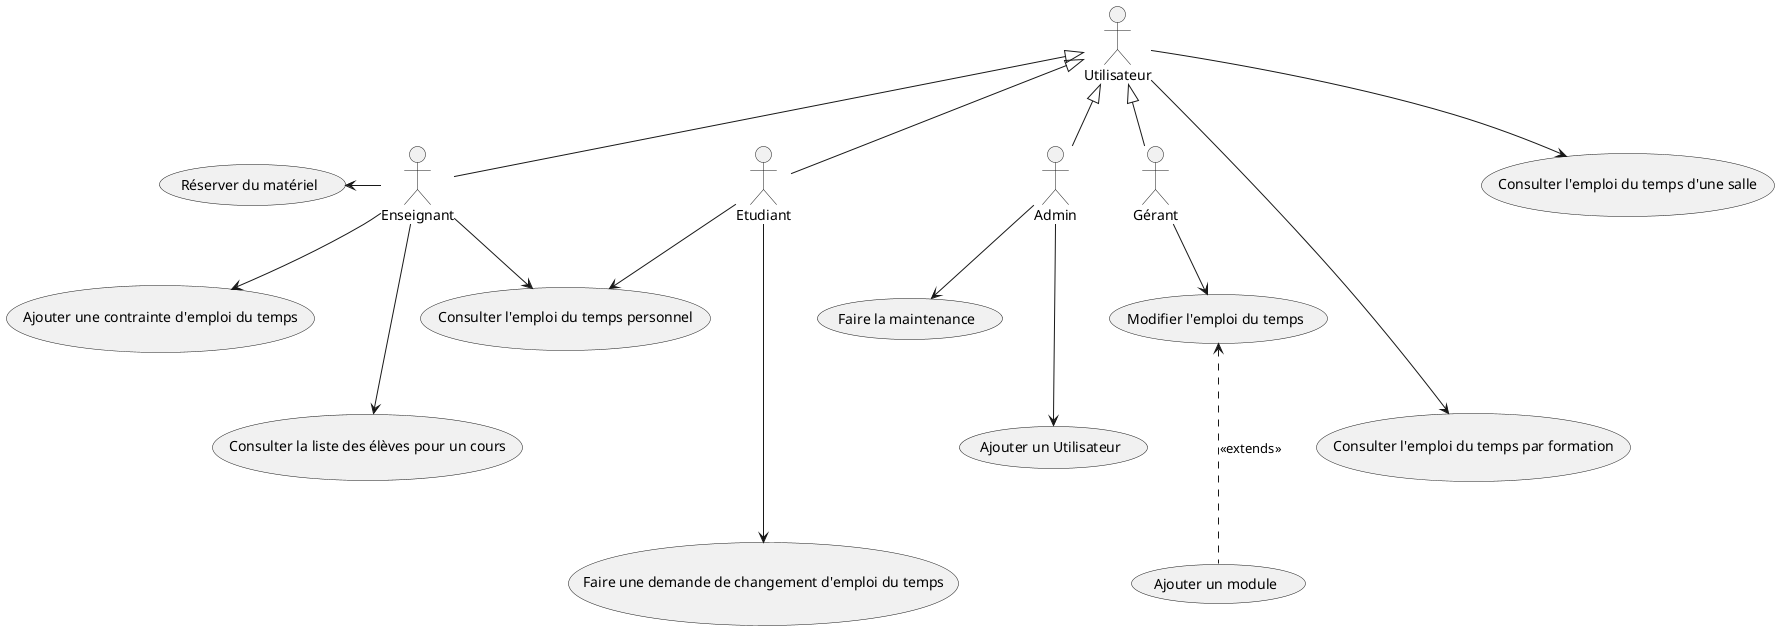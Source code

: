 @startuml 

Enseignant -up-|> Utilisateur
Etudiant -up-|> Utilisateur
Admin -up-|> Utilisateur
Gérant -up-|> Utilisateur

Admin --> (Faire la maintenance)
Gérant --> (Modifier l'emploi du temps)
(Ajouter un module) .up..> (Modifier l'emploi du temps) : <<extends>>
Etudiant --> (Consulter l'emploi du temps personnel)
Enseignant --> (Consulter l'emploi du temps personnel)
Utilisateur ----> (Consulter l'emploi du temps par formation)
Utilisateur --> (Consulter l'emploi du temps d'une salle)
Enseignant --left-> (Réserver du matériel)
Etudiant ----> (Faire une demande de changement d'emploi du temps)
Admin ---> (Ajouter un Utilisateur)
Enseignant --> (Ajouter une contrainte d'emploi du temps)
Enseignant ---> (Consulter la liste des élèves pour un cours)

@enduml
